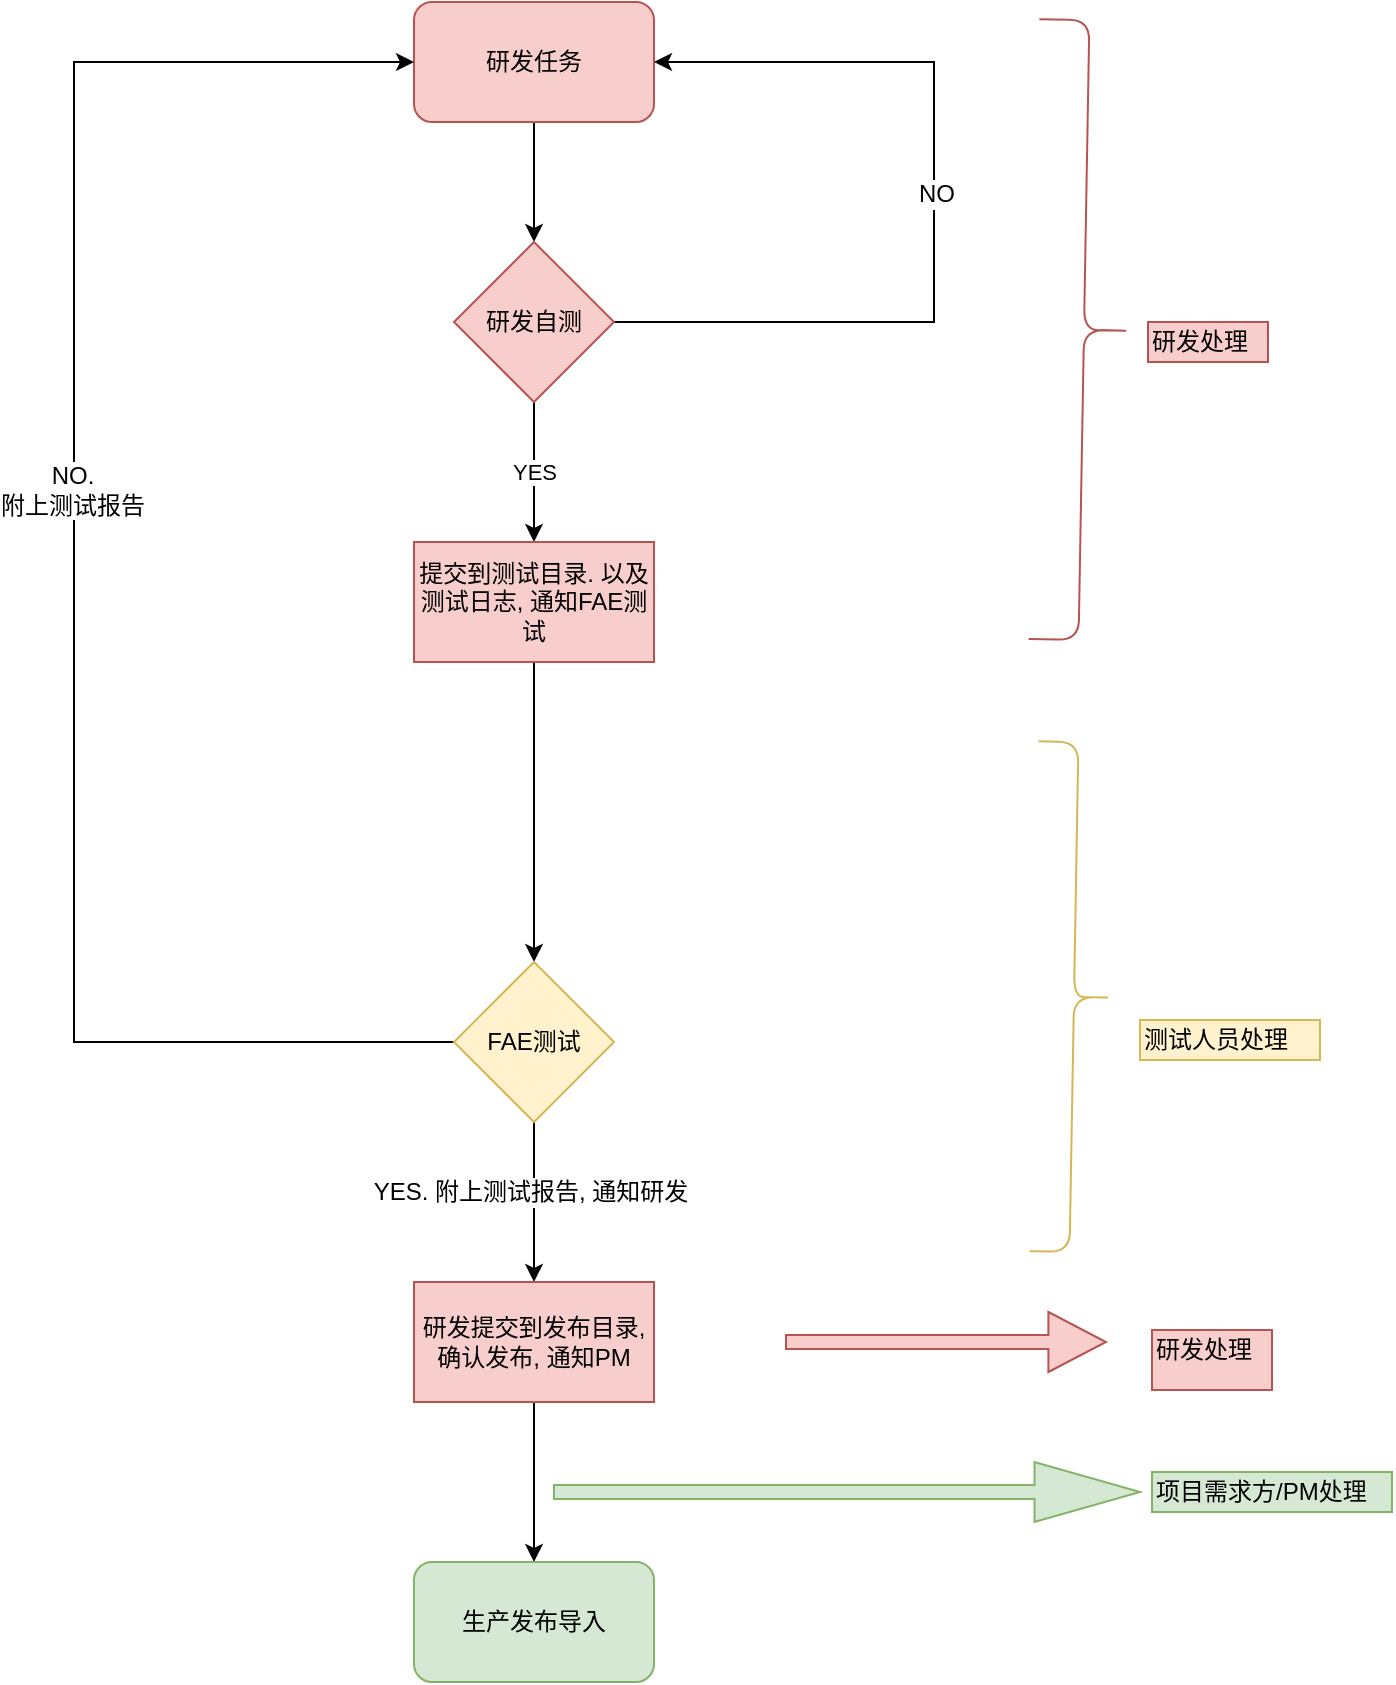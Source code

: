 <mxfile version="10.6.0" type="github"><diagram id="K5B_8pAHsYmmerCruivY" name="Page-1"><mxGraphModel dx="1531" dy="1016" grid="1" gridSize="10" guides="1" tooltips="1" connect="1" arrows="1" fold="1" page="1" pageScale="1" pageWidth="850" pageHeight="1100" math="0" shadow="0"><root><mxCell id="0"/><mxCell id="1" parent="0"/><mxCell id="frQLH5ySUcQBsTcM5Ng--47" value="" style="edgeStyle=orthogonalEdgeStyle;rounded=0;orthogonalLoop=1;jettySize=auto;html=1;" parent="1" source="frQLH5ySUcQBsTcM5Ng--14" edge="1"><mxGeometry relative="1" as="geometry"><mxPoint x="380" y="240" as="targetPoint"/></mxGeometry></mxCell><mxCell id="frQLH5ySUcQBsTcM5Ng--14" value="研发任务" style="rounded=1;whiteSpace=wrap;html=1;fillColor=#f8cecc;strokeColor=#b85450;" parent="1" vertex="1"><mxGeometry x="320" y="120" width="120" height="60" as="geometry"/></mxCell><mxCell id="frQLH5ySUcQBsTcM5Ng--19" style="edgeStyle=orthogonalEdgeStyle;rounded=0;orthogonalLoop=1;jettySize=auto;html=1;entryX=1;entryY=0.5;entryDx=0;entryDy=0;exitX=1;exitY=0.5;exitDx=0;exitDy=0;" parent="1" source="frQLH5ySUcQBsTcM5Ng--15" target="frQLH5ySUcQBsTcM5Ng--14" edge="1"><mxGeometry relative="1" as="geometry"><mxPoint x="540" y="150" as="targetPoint"/><Array as="points"><mxPoint x="580" y="280"/><mxPoint x="580" y="150"/></Array></mxGeometry></mxCell><mxCell id="frQLH5ySUcQBsTcM5Ng--22" value="NO&lt;br&gt;" style="text;html=1;resizable=0;points=[];align=center;verticalAlign=middle;labelBackgroundColor=#ffffff;" parent="frQLH5ySUcQBsTcM5Ng--19" vertex="1" connectable="0"><mxGeometry x="0.044" y="-1" relative="1" as="geometry"><mxPoint as="offset"/></mxGeometry></mxCell><mxCell id="frQLH5ySUcQBsTcM5Ng--50" value="YES&lt;br&gt;" style="edgeStyle=orthogonalEdgeStyle;rounded=0;orthogonalLoop=1;jettySize=auto;html=1;" parent="1" source="frQLH5ySUcQBsTcM5Ng--15" target="frQLH5ySUcQBsTcM5Ng--46" edge="1"><mxGeometry relative="1" as="geometry"/></mxCell><mxCell id="frQLH5ySUcQBsTcM5Ng--15" value="研发自测" style="rhombus;whiteSpace=wrap;html=1;fillColor=#f8cecc;strokeColor=#b85450;" parent="1" vertex="1"><mxGeometry x="340" y="240" width="80" height="80" as="geometry"/></mxCell><mxCell id="frQLH5ySUcQBsTcM5Ng--33" value="" style="edgeStyle=orthogonalEdgeStyle;rounded=0;orthogonalLoop=1;jettySize=auto;html=1;" parent="1" edge="1"><mxGeometry relative="1" as="geometry"><mxPoint x="380" y="660" as="sourcePoint"/><mxPoint x="380" y="680" as="targetPoint"/></mxGeometry></mxCell><mxCell id="frQLH5ySUcQBsTcM5Ng--32" value="" style="edgeStyle=orthogonalEdgeStyle;rounded=0;orthogonalLoop=1;jettySize=auto;html=1;exitX=0.5;exitY=1;exitDx=0;exitDy=0;" parent="1" source="frQLH5ySUcQBsTcM5Ng--46" edge="1"><mxGeometry relative="1" as="geometry"><mxPoint x="380" y="580" as="sourcePoint"/><mxPoint x="380" y="600" as="targetPoint"/></mxGeometry></mxCell><mxCell id="frQLH5ySUcQBsTcM5Ng--36" value="" style="edgeStyle=orthogonalEdgeStyle;rounded=0;orthogonalLoop=1;jettySize=auto;html=1;" parent="1" source="frQLH5ySUcQBsTcM5Ng--34" edge="1"><mxGeometry relative="1" as="geometry"><mxPoint x="380" y="760" as="targetPoint"/></mxGeometry></mxCell><mxCell id="frQLH5ySUcQBsTcM5Ng--38" value="YES. 附上测试报告, 通知研发&lt;br&gt;" style="text;html=1;resizable=0;points=[];align=center;verticalAlign=middle;labelBackgroundColor=#ffffff;" parent="frQLH5ySUcQBsTcM5Ng--36" vertex="1" connectable="0"><mxGeometry x="-0.125" y="-2" relative="1" as="geometry"><mxPoint as="offset"/></mxGeometry></mxCell><mxCell id="frQLH5ySUcQBsTcM5Ng--39" style="edgeStyle=orthogonalEdgeStyle;rounded=0;orthogonalLoop=1;jettySize=auto;html=1;entryX=0;entryY=0.5;entryDx=0;entryDy=0;" parent="1" source="frQLH5ySUcQBsTcM5Ng--34" target="frQLH5ySUcQBsTcM5Ng--14" edge="1"><mxGeometry relative="1" as="geometry"><mxPoint x="210" y="150" as="targetPoint"/><Array as="points"><mxPoint x="150" y="640"/><mxPoint x="150" y="150"/></Array></mxGeometry></mxCell><mxCell id="frQLH5ySUcQBsTcM5Ng--40" value="NO.&lt;br&gt;附上测试报告&lt;br&gt;" style="text;html=1;resizable=0;points=[];align=center;verticalAlign=middle;labelBackgroundColor=#ffffff;" parent="frQLH5ySUcQBsTcM5Ng--39" vertex="1" connectable="0"><mxGeometry x="0.096" y="1" relative="1" as="geometry"><mxPoint as="offset"/></mxGeometry></mxCell><mxCell id="frQLH5ySUcQBsTcM5Ng--34" value="FAE测试&lt;br&gt;" style="rhombus;whiteSpace=wrap;html=1;fillColor=#fff2cc;strokeColor=#d6b656;" parent="1" vertex="1"><mxGeometry x="340" y="600" width="80" height="80" as="geometry"/></mxCell><mxCell id="frQLH5ySUcQBsTcM5Ng--43" value="" style="edgeStyle=orthogonalEdgeStyle;rounded=0;orthogonalLoop=1;jettySize=auto;html=1;" parent="1" source="frQLH5ySUcQBsTcM5Ng--37" edge="1"><mxGeometry relative="1" as="geometry"><mxPoint x="380" y="900" as="targetPoint"/></mxGeometry></mxCell><mxCell id="frQLH5ySUcQBsTcM5Ng--37" value="研发提交到发布目录, 确认发布, 通知PM" style="rounded=0;whiteSpace=wrap;html=1;fillColor=#f8cecc;strokeColor=#b85450;" parent="1" vertex="1"><mxGeometry x="320" y="760" width="120" height="60" as="geometry"/></mxCell><mxCell id="frQLH5ySUcQBsTcM5Ng--44" value="生产发布导入&lt;br&gt;" style="rounded=1;whiteSpace=wrap;html=1;fillColor=#d5e8d4;strokeColor=#82b366;" parent="1" vertex="1"><mxGeometry x="320" y="900" width="120" height="60" as="geometry"/></mxCell><mxCell id="frQLH5ySUcQBsTcM5Ng--46" value="提交到测试目录. 以及测试日志, 通知FAE测试&lt;br&gt;" style="rounded=0;whiteSpace=wrap;html=1;fillColor=#f8cecc;strokeColor=#b85450;" parent="1" vertex="1"><mxGeometry x="320" y="390" width="120" height="60" as="geometry"/></mxCell><mxCell id="frQLH5ySUcQBsTcM5Ng--55" value="" style="shape=curlyBracket;whiteSpace=wrap;html=1;rounded=1;rotation=-179;fillColor=#f8cecc;strokeColor=#b85450;" parent="1" vertex="1"><mxGeometry x="630" y="129" width="50" height="310" as="geometry"/></mxCell><mxCell id="frQLH5ySUcQBsTcM5Ng--57" value="研发处理&lt;br&gt;" style="text;html=1;resizable=0;points=[];autosize=1;align=left;verticalAlign=top;spacingTop=-4;fillColor=#f8cecc;strokeColor=#b85450;" parent="1" vertex="1"><mxGeometry x="687" y="280" width="60" height="20" as="geometry"/></mxCell><mxCell id="frQLH5ySUcQBsTcM5Ng--58" value="" style="shape=curlyBracket;whiteSpace=wrap;html=1;rounded=1;rotation=-179;fillColor=#fff2cc;strokeColor=#d6b656;" parent="1" vertex="1"><mxGeometry x="630" y="490" width="40" height="255" as="geometry"/></mxCell><mxCell id="frQLH5ySUcQBsTcM5Ng--60" value="测试人员处理&lt;br&gt;" style="text;html=1;resizable=0;points=[];autosize=1;align=left;verticalAlign=top;spacingTop=-4;fillColor=#fff2cc;strokeColor=#d6b656;" parent="1" vertex="1"><mxGeometry x="683" y="629" width="90" height="20" as="geometry"/></mxCell><mxCell id="frQLH5ySUcQBsTcM5Ng--62" value="" style="shape=singleArrow;whiteSpace=wrap;html=1;arrowWidth=0.233;arrowSize=0.18;fillColor=#f8cecc;strokeColor=#b85450;" parent="1" vertex="1"><mxGeometry x="506" y="775" width="160" height="30" as="geometry"/></mxCell><mxCell id="frQLH5ySUcQBsTcM5Ng--65" value="研发处理&lt;br&gt;&lt;br&gt;" style="text;html=1;resizable=0;points=[];autosize=1;align=left;verticalAlign=top;spacingTop=-4;fillColor=#f8cecc;strokeColor=#b85450;" parent="1" vertex="1"><mxGeometry x="689" y="784" width="60" height="30" as="geometry"/></mxCell><mxCell id="frQLH5ySUcQBsTcM5Ng--66" value="" style="shape=singleArrow;whiteSpace=wrap;html=1;arrowWidth=0.233;arrowSize=0.18;fillColor=#d5e8d4;strokeColor=#82b366;" parent="1" vertex="1"><mxGeometry x="390" y="850" width="293" height="30" as="geometry"/></mxCell><mxCell id="frQLH5ySUcQBsTcM5Ng--68" value="项目需求方/PM处理" style="text;html=1;resizable=0;points=[];autosize=1;align=left;verticalAlign=top;spacingTop=-4;fillColor=#d5e8d4;strokeColor=#82b366;" parent="1" vertex="1"><mxGeometry x="689" y="855" width="120" height="20" as="geometry"/></mxCell></root></mxGraphModel></diagram></mxfile>
